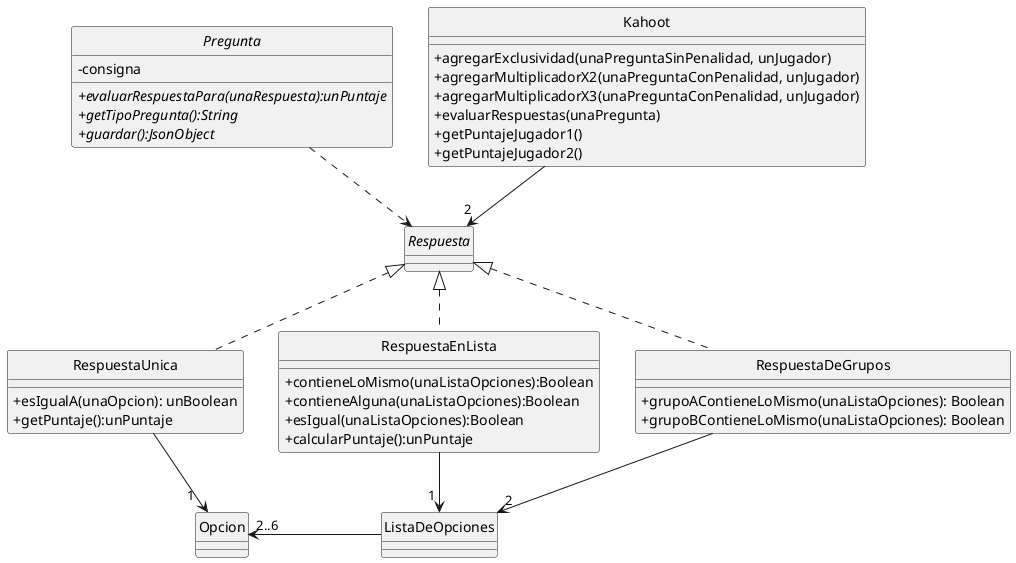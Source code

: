 @startuml

skinparam classAttributeIconSize 0
skinparam shadowing false
hide circle

Interface Respuesta {}

class RespuestaUnica{
    +esIgualA(unaOpcion): unBoolean
    +getPuntaje():unPuntaje
}

class RespuestaEnLista{
    +contieneLoMismo(unaListaOpciones):Boolean
    +contieneAlguna(unaListaOpciones):Boolean
    +esIgual(unaListaOpciones):Boolean
    +calcularPuntaje():unPuntaje
}

class RespuestaDeGrupos{
    +grupoAContieneLoMismo(unaListaOpciones): Boolean
    +grupoBContieneLoMismo(unaListaOpciones): Boolean
}

abstract class Pregunta {
    -consigna
    {abstract}+evaluarRespuestaPara(unaRespuesta):unPuntaje
    {abstract}+getTipoPregunta():String
    {abstract}+guardar():JsonObject
}

class Kahoot {
    +agregarExclusividad(unaPreguntaSinPenalidad, unJugador)
    +agregarMultiplicadorX2(unaPreguntaConPenalidad, unJugador)
    +agregarMultiplicadorX3(unaPreguntaConPenalidad, unJugador)
    +evaluarRespuestas(unaPregunta)
    +getPuntajeJugador1()
    +getPuntajeJugador2()
}

class ListaDeOpciones {}

class Opcion {}

Respuesta <|.. RespuestaDeGrupos
Respuesta <|.. RespuestaEnLista
Respuesta <|.. RespuestaUnica

Pregunta ..> Respuesta
Kahoot --> "2 " Respuesta

RespuestaUnica --> "1  " Opcion
RespuestaEnLista --> "1 " ListaDeOpciones
RespuestaDeGrupos --> "2" ListaDeOpciones

Opcion "2..6" <- ListaDeOpciones

@enduml